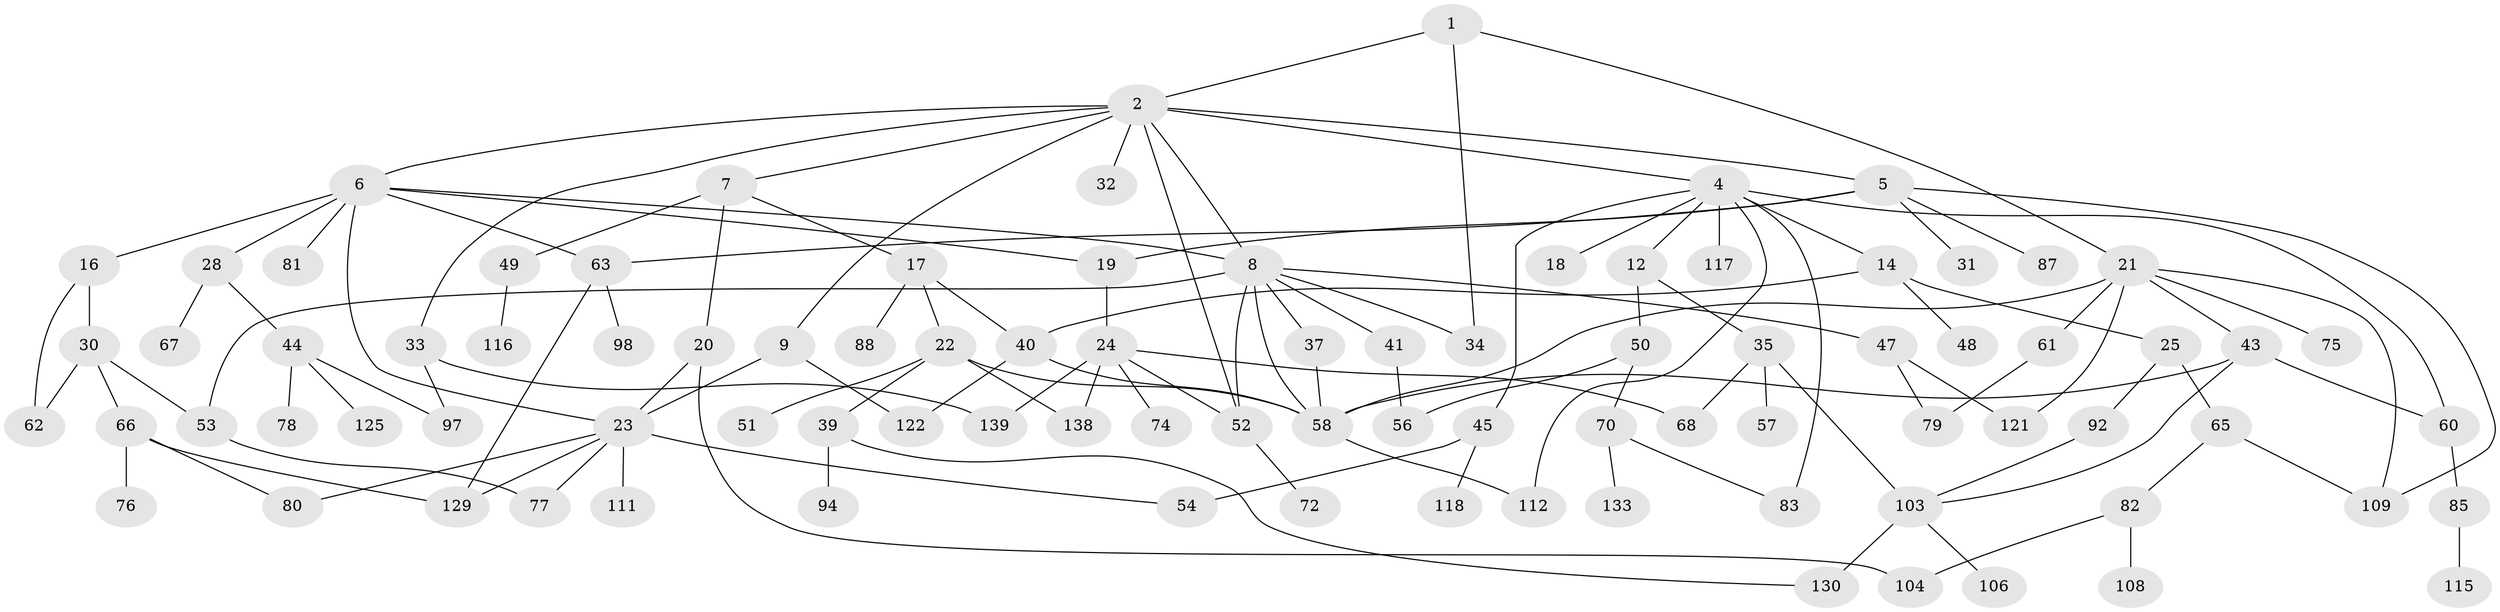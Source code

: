 // original degree distribution, {3: 0.20714285714285716, 5: 0.05, 7: 0.007142857142857143, 6: 0.02857142857142857, 4: 0.1357142857142857, 9: 0.007142857142857143, 2: 0.29285714285714287, 1: 0.2714285714285714}
// Generated by graph-tools (version 1.1) at 2025/41/03/06/25 10:41:26]
// undirected, 91 vertices, 128 edges
graph export_dot {
graph [start="1"]
  node [color=gray90,style=filled];
  1 [super="+71"];
  2 [super="+3"];
  4 [super="+11"];
  5 [super="+126"];
  6 [super="+15"];
  7;
  8 [super="+10"];
  9 [super="+13"];
  12;
  14 [super="+26"];
  16;
  17 [super="+27"];
  18 [super="+101"];
  19 [super="+89"];
  20 [super="+105"];
  21 [super="+29"];
  22;
  23 [super="+55"];
  24 [super="+99"];
  25 [super="+38"];
  28 [super="+36"];
  30 [super="+46"];
  31;
  32;
  33 [super="+123"];
  34;
  35;
  37 [super="+90"];
  39 [super="+73"];
  40;
  41 [super="+42"];
  43 [super="+128"];
  44 [super="+86"];
  45 [super="+107"];
  47 [super="+64"];
  48;
  49 [super="+93"];
  50 [super="+95"];
  51;
  52 [super="+131"];
  53;
  54;
  56;
  57 [super="+59"];
  58 [super="+96"];
  60;
  61;
  62;
  63 [super="+69"];
  65 [super="+102"];
  66;
  67;
  68 [super="+114"];
  70 [super="+124"];
  72;
  74;
  75 [super="+100"];
  76;
  77;
  78;
  79 [super="+84"];
  80 [super="+119"];
  81 [super="+135"];
  82;
  83 [super="+127"];
  85 [super="+120"];
  87 [super="+113"];
  88 [super="+91"];
  92;
  94;
  97 [super="+110"];
  98;
  103 [super="+134"];
  104 [super="+137"];
  106;
  108;
  109;
  111;
  112;
  115;
  116;
  117;
  118;
  121;
  122;
  125 [super="+140"];
  129 [super="+136"];
  130 [super="+132"];
  133;
  138;
  139;
  1 -- 2;
  1 -- 21;
  1 -- 34;
  2 -- 5;
  2 -- 7;
  2 -- 52;
  2 -- 32;
  2 -- 33;
  2 -- 4;
  2 -- 6;
  2 -- 8;
  2 -- 9;
  4 -- 12;
  4 -- 18;
  4 -- 60;
  4 -- 112;
  4 -- 117;
  4 -- 45;
  4 -- 14;
  4 -- 83;
  5 -- 31;
  5 -- 87;
  5 -- 109;
  5 -- 19;
  5 -- 63;
  6 -- 16;
  6 -- 19;
  6 -- 28;
  6 -- 63;
  6 -- 81;
  6 -- 8;
  6 -- 23;
  7 -- 17;
  7 -- 20;
  7 -- 49;
  8 -- 41;
  8 -- 47;
  8 -- 34;
  8 -- 53;
  8 -- 37;
  8 -- 58;
  8 -- 52;
  9 -- 23;
  9 -- 122;
  12 -- 35;
  12 -- 50;
  14 -- 25;
  14 -- 48;
  14 -- 40;
  16 -- 30;
  16 -- 62;
  17 -- 22;
  17 -- 40;
  17 -- 88;
  19 -- 24;
  20 -- 23;
  20 -- 104;
  21 -- 43;
  21 -- 61;
  21 -- 121;
  21 -- 109;
  21 -- 58;
  21 -- 75;
  22 -- 39;
  22 -- 51;
  22 -- 138;
  22 -- 58;
  23 -- 54;
  23 -- 80;
  23 -- 77;
  23 -- 129;
  23 -- 111;
  24 -- 74;
  24 -- 68;
  24 -- 138;
  24 -- 139;
  24 -- 52;
  25 -- 65;
  25 -- 92;
  28 -- 67;
  28 -- 44;
  30 -- 62;
  30 -- 66;
  30 -- 53;
  33 -- 139;
  33 -- 97;
  35 -- 57;
  35 -- 68;
  35 -- 103;
  37 -- 58;
  39 -- 94;
  39 -- 130;
  40 -- 122;
  40 -- 58;
  41 -- 56;
  43 -- 60;
  43 -- 58;
  43 -- 103;
  44 -- 78;
  44 -- 125;
  44 -- 97;
  45 -- 118;
  45 -- 54 [weight=2];
  47 -- 121;
  47 -- 79;
  49 -- 116;
  50 -- 70;
  50 -- 56;
  52 -- 72;
  53 -- 77;
  58 -- 112;
  60 -- 85;
  61 -- 79;
  63 -- 98;
  63 -- 129;
  65 -- 82;
  65 -- 109;
  66 -- 76;
  66 -- 80;
  66 -- 129;
  70 -- 83;
  70 -- 133;
  82 -- 104;
  82 -- 108;
  85 -- 115;
  92 -- 103;
  103 -- 106;
  103 -- 130 [weight=2];
}
